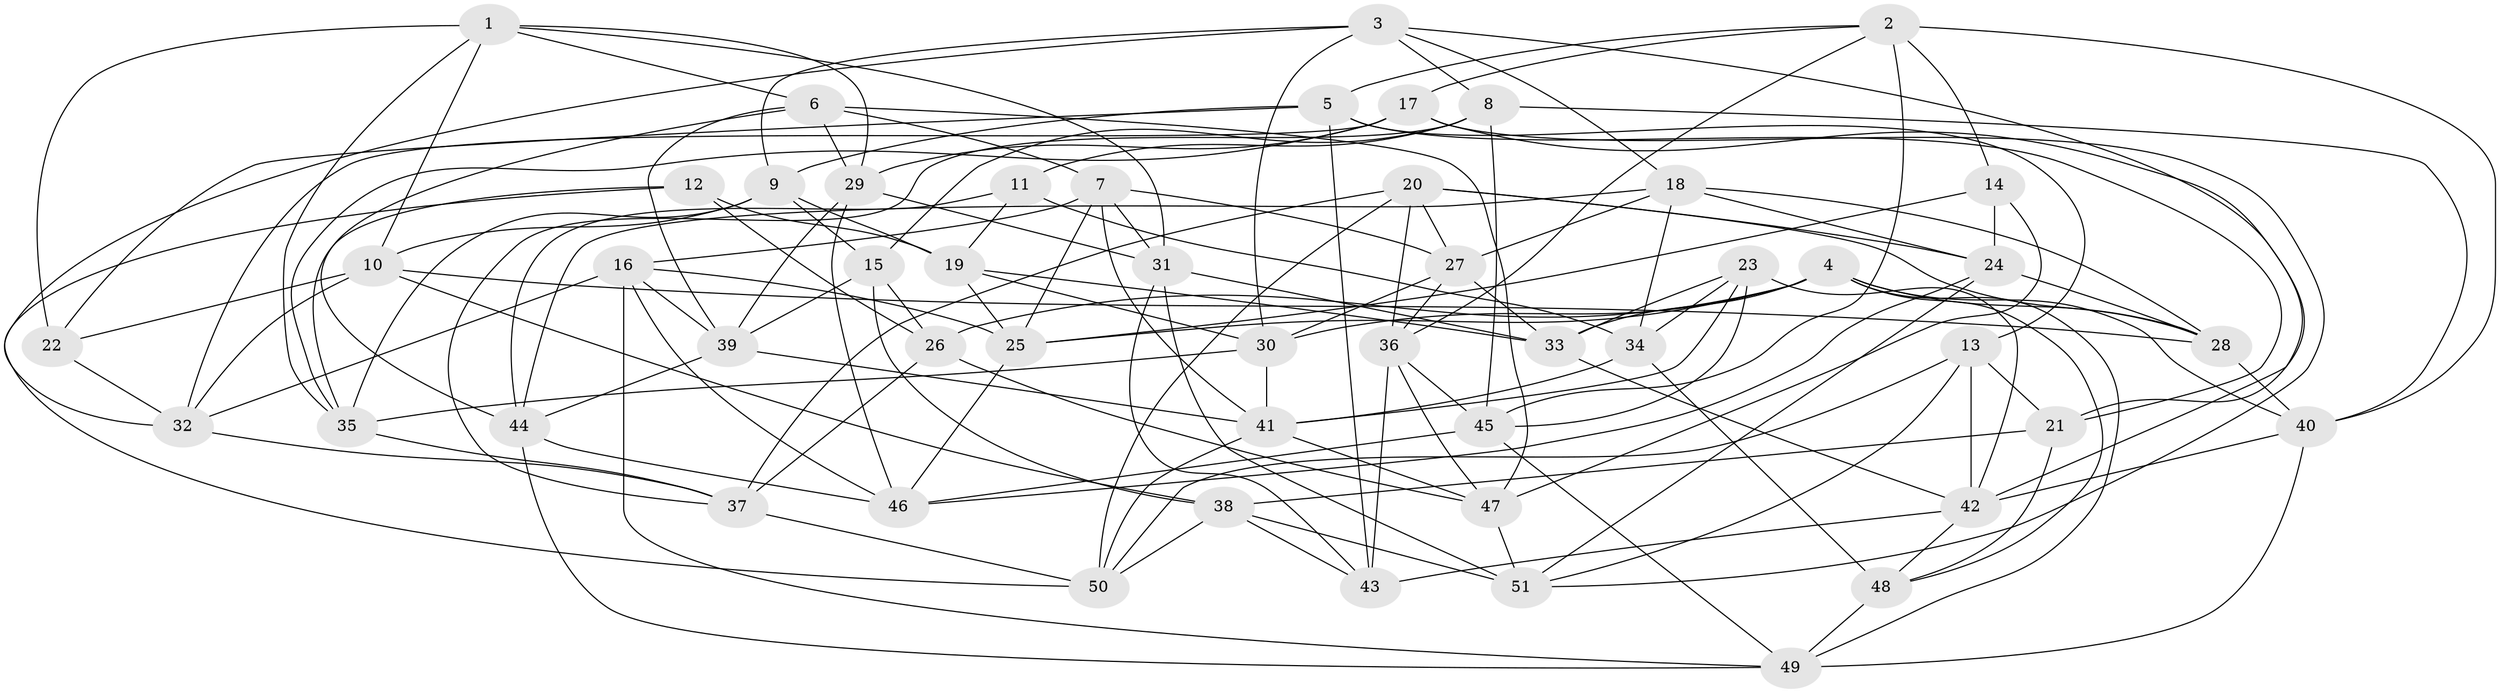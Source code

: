 // original degree distribution, {4: 1.0}
// Generated by graph-tools (version 1.1) at 2025/26/03/09/25 03:26:49]
// undirected, 51 vertices, 147 edges
graph export_dot {
graph [start="1"]
  node [color=gray90,style=filled];
  1;
  2;
  3;
  4;
  5;
  6;
  7;
  8;
  9;
  10;
  11;
  12;
  13;
  14;
  15;
  16;
  17;
  18;
  19;
  20;
  21;
  22;
  23;
  24;
  25;
  26;
  27;
  28;
  29;
  30;
  31;
  32;
  33;
  34;
  35;
  36;
  37;
  38;
  39;
  40;
  41;
  42;
  43;
  44;
  45;
  46;
  47;
  48;
  49;
  50;
  51;
  1 -- 6 [weight=1.0];
  1 -- 10 [weight=1.0];
  1 -- 22 [weight=1.0];
  1 -- 29 [weight=1.0];
  1 -- 31 [weight=1.0];
  1 -- 35 [weight=1.0];
  2 -- 5 [weight=1.0];
  2 -- 14 [weight=1.0];
  2 -- 17 [weight=1.0];
  2 -- 36 [weight=1.0];
  2 -- 40 [weight=1.0];
  2 -- 45 [weight=1.0];
  3 -- 8 [weight=1.0];
  3 -- 9 [weight=1.0];
  3 -- 18 [weight=1.0];
  3 -- 21 [weight=1.0];
  3 -- 30 [weight=1.0];
  3 -- 32 [weight=1.0];
  4 -- 25 [weight=1.0];
  4 -- 26 [weight=1.0];
  4 -- 28 [weight=1.0];
  4 -- 30 [weight=1.0];
  4 -- 33 [weight=1.0];
  4 -- 40 [weight=1.0];
  4 -- 48 [weight=1.0];
  4 -- 49 [weight=1.0];
  5 -- 9 [weight=1.0];
  5 -- 13 [weight=1.0];
  5 -- 21 [weight=1.0];
  5 -- 22 [weight=1.0];
  5 -- 43 [weight=1.0];
  6 -- 7 [weight=1.0];
  6 -- 29 [weight=1.0];
  6 -- 39 [weight=1.0];
  6 -- 44 [weight=1.0];
  6 -- 47 [weight=1.0];
  7 -- 16 [weight=1.0];
  7 -- 25 [weight=1.0];
  7 -- 27 [weight=1.0];
  7 -- 31 [weight=1.0];
  7 -- 41 [weight=1.0];
  8 -- 11 [weight=1.0];
  8 -- 15 [weight=1.0];
  8 -- 37 [weight=1.0];
  8 -- 40 [weight=1.0];
  8 -- 45 [weight=1.0];
  9 -- 10 [weight=1.0];
  9 -- 15 [weight=1.0];
  9 -- 19 [weight=1.0];
  9 -- 35 [weight=1.0];
  10 -- 22 [weight=1.0];
  10 -- 28 [weight=1.0];
  10 -- 32 [weight=1.0];
  10 -- 38 [weight=1.0];
  11 -- 19 [weight=1.0];
  11 -- 34 [weight=1.0];
  11 -- 44 [weight=1.0];
  12 -- 19 [weight=1.0];
  12 -- 26 [weight=1.0];
  12 -- 35 [weight=1.0];
  12 -- 50 [weight=1.0];
  13 -- 21 [weight=2.0];
  13 -- 42 [weight=1.0];
  13 -- 50 [weight=1.0];
  13 -- 51 [weight=1.0];
  14 -- 24 [weight=1.0];
  14 -- 25 [weight=1.0];
  14 -- 47 [weight=1.0];
  15 -- 26 [weight=2.0];
  15 -- 38 [weight=1.0];
  15 -- 39 [weight=1.0];
  16 -- 25 [weight=1.0];
  16 -- 32 [weight=1.0];
  16 -- 39 [weight=1.0];
  16 -- 46 [weight=1.0];
  16 -- 49 [weight=1.0];
  17 -- 29 [weight=1.0];
  17 -- 32 [weight=1.0];
  17 -- 35 [weight=1.0];
  17 -- 42 [weight=1.0];
  17 -- 51 [weight=1.0];
  18 -- 24 [weight=1.0];
  18 -- 27 [weight=1.0];
  18 -- 28 [weight=1.0];
  18 -- 34 [weight=1.0];
  18 -- 44 [weight=1.0];
  19 -- 25 [weight=1.0];
  19 -- 30 [weight=1.0];
  19 -- 33 [weight=1.0];
  20 -- 24 [weight=1.0];
  20 -- 27 [weight=1.0];
  20 -- 28 [weight=1.0];
  20 -- 36 [weight=1.0];
  20 -- 37 [weight=1.0];
  20 -- 50 [weight=1.0];
  21 -- 38 [weight=1.0];
  21 -- 48 [weight=1.0];
  22 -- 32 [weight=1.0];
  23 -- 33 [weight=1.0];
  23 -- 34 [weight=1.0];
  23 -- 41 [weight=2.0];
  23 -- 42 [weight=1.0];
  23 -- 45 [weight=1.0];
  24 -- 28 [weight=1.0];
  24 -- 46 [weight=1.0];
  24 -- 51 [weight=1.0];
  25 -- 46 [weight=1.0];
  26 -- 37 [weight=1.0];
  26 -- 47 [weight=1.0];
  27 -- 30 [weight=1.0];
  27 -- 33 [weight=1.0];
  27 -- 36 [weight=1.0];
  28 -- 40 [weight=1.0];
  29 -- 31 [weight=1.0];
  29 -- 39 [weight=1.0];
  29 -- 46 [weight=1.0];
  30 -- 35 [weight=1.0];
  30 -- 41 [weight=1.0];
  31 -- 33 [weight=1.0];
  31 -- 43 [weight=1.0];
  31 -- 51 [weight=1.0];
  32 -- 37 [weight=1.0];
  33 -- 42 [weight=1.0];
  34 -- 41 [weight=1.0];
  34 -- 48 [weight=2.0];
  35 -- 37 [weight=1.0];
  36 -- 43 [weight=1.0];
  36 -- 45 [weight=1.0];
  36 -- 47 [weight=1.0];
  37 -- 50 [weight=1.0];
  38 -- 43 [weight=1.0];
  38 -- 50 [weight=1.0];
  38 -- 51 [weight=1.0];
  39 -- 41 [weight=1.0];
  39 -- 44 [weight=1.0];
  40 -- 42 [weight=1.0];
  40 -- 49 [weight=1.0];
  41 -- 47 [weight=1.0];
  41 -- 50 [weight=1.0];
  42 -- 43 [weight=2.0];
  42 -- 48 [weight=1.0];
  44 -- 46 [weight=1.0];
  44 -- 49 [weight=1.0];
  45 -- 46 [weight=1.0];
  45 -- 49 [weight=1.0];
  47 -- 51 [weight=1.0];
  48 -- 49 [weight=1.0];
}
